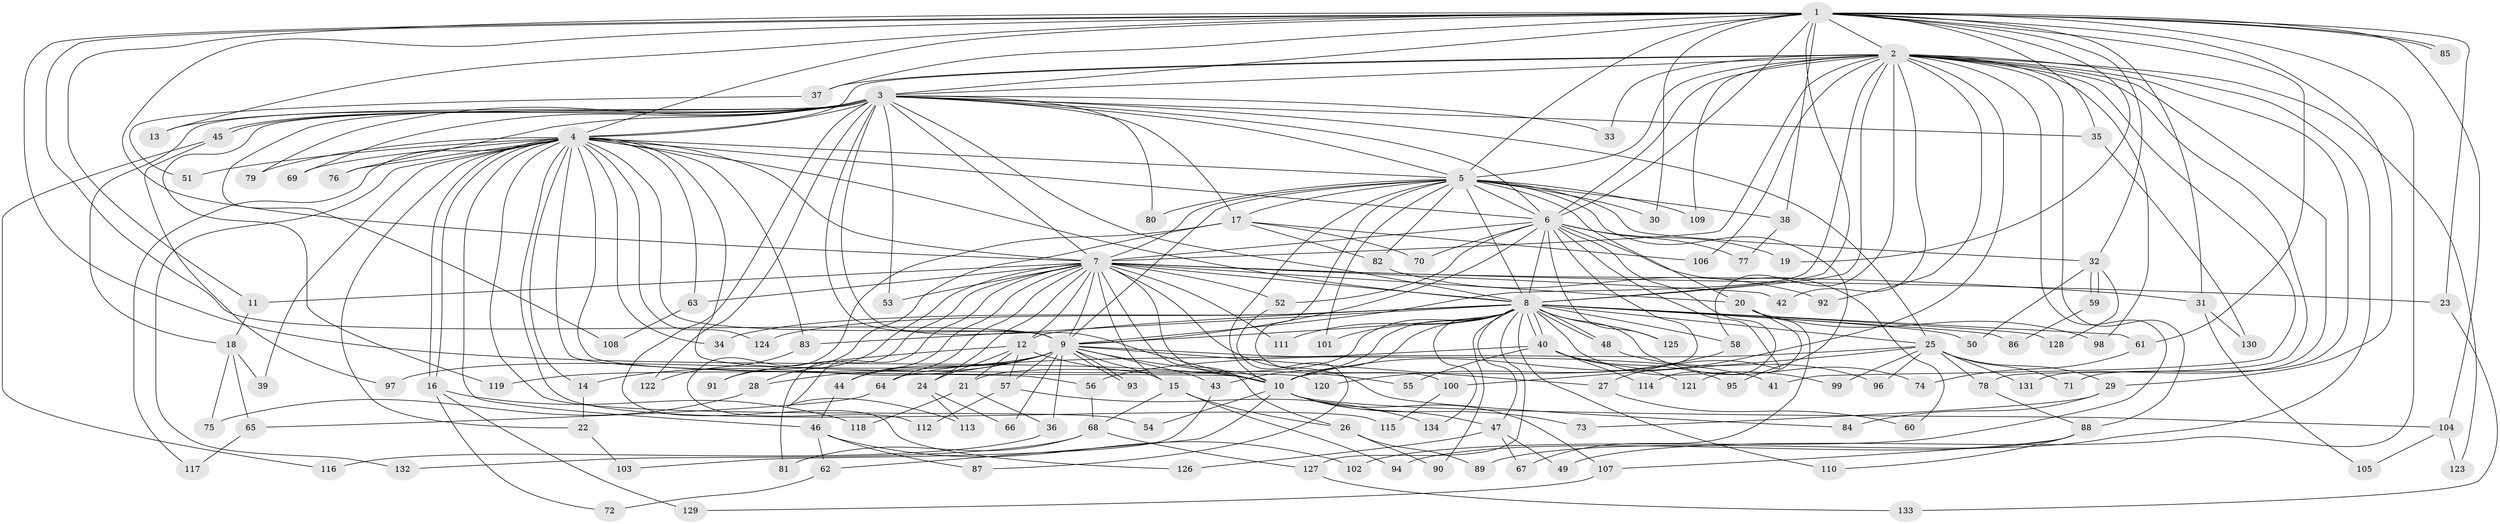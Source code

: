 // Generated by graph-tools (version 1.1) at 2025/14/03/09/25 04:14:19]
// undirected, 134 vertices, 293 edges
graph export_dot {
graph [start="1"]
  node [color=gray90,style=filled];
  1;
  2;
  3;
  4;
  5;
  6;
  7;
  8;
  9;
  10;
  11;
  12;
  13;
  14;
  15;
  16;
  17;
  18;
  19;
  20;
  21;
  22;
  23;
  24;
  25;
  26;
  27;
  28;
  29;
  30;
  31;
  32;
  33;
  34;
  35;
  36;
  37;
  38;
  39;
  40;
  41;
  42;
  43;
  44;
  45;
  46;
  47;
  48;
  49;
  50;
  51;
  52;
  53;
  54;
  55;
  56;
  57;
  58;
  59;
  60;
  61;
  62;
  63;
  64;
  65;
  66;
  67;
  68;
  69;
  70;
  71;
  72;
  73;
  74;
  75;
  76;
  77;
  78;
  79;
  80;
  81;
  82;
  83;
  84;
  85;
  86;
  87;
  88;
  89;
  90;
  91;
  92;
  93;
  94;
  95;
  96;
  97;
  98;
  99;
  100;
  101;
  102;
  103;
  104;
  105;
  106;
  107;
  108;
  109;
  110;
  111;
  112;
  113;
  114;
  115;
  116;
  117;
  118;
  119;
  120;
  121;
  122;
  123;
  124;
  125;
  126;
  127;
  128;
  129;
  130;
  131;
  132;
  133;
  134;
  1 -- 2;
  1 -- 3;
  1 -- 4;
  1 -- 5;
  1 -- 6;
  1 -- 7;
  1 -- 8;
  1 -- 9;
  1 -- 10;
  1 -- 11;
  1 -- 13;
  1 -- 19;
  1 -- 23;
  1 -- 29;
  1 -- 30;
  1 -- 31;
  1 -- 32;
  1 -- 35;
  1 -- 37;
  1 -- 38;
  1 -- 49;
  1 -- 61;
  1 -- 85;
  1 -- 85;
  1 -- 104;
  2 -- 3;
  2 -- 4;
  2 -- 5;
  2 -- 6;
  2 -- 7;
  2 -- 8;
  2 -- 9;
  2 -- 10;
  2 -- 33;
  2 -- 37;
  2 -- 41;
  2 -- 42;
  2 -- 58;
  2 -- 71;
  2 -- 78;
  2 -- 88;
  2 -- 89;
  2 -- 92;
  2 -- 98;
  2 -- 102;
  2 -- 106;
  2 -- 109;
  2 -- 123;
  2 -- 131;
  3 -- 4;
  3 -- 5;
  3 -- 6;
  3 -- 7;
  3 -- 8;
  3 -- 9;
  3 -- 10;
  3 -- 13;
  3 -- 17;
  3 -- 18;
  3 -- 25;
  3 -- 33;
  3 -- 35;
  3 -- 45;
  3 -- 45;
  3 -- 53;
  3 -- 69;
  3 -- 76;
  3 -- 79;
  3 -- 80;
  3 -- 108;
  3 -- 119;
  3 -- 122;
  3 -- 126;
  4 -- 5;
  4 -- 6;
  4 -- 7;
  4 -- 8;
  4 -- 9;
  4 -- 10;
  4 -- 14;
  4 -- 16;
  4 -- 16;
  4 -- 22;
  4 -- 34;
  4 -- 39;
  4 -- 46;
  4 -- 51;
  4 -- 54;
  4 -- 56;
  4 -- 63;
  4 -- 69;
  4 -- 76;
  4 -- 79;
  4 -- 83;
  4 -- 115;
  4 -- 117;
  4 -- 120;
  4 -- 124;
  4 -- 132;
  5 -- 6;
  5 -- 7;
  5 -- 8;
  5 -- 9;
  5 -- 10;
  5 -- 17;
  5 -- 20;
  5 -- 30;
  5 -- 32;
  5 -- 38;
  5 -- 80;
  5 -- 82;
  5 -- 95;
  5 -- 100;
  5 -- 101;
  5 -- 109;
  6 -- 7;
  6 -- 8;
  6 -- 9;
  6 -- 10;
  6 -- 19;
  6 -- 27;
  6 -- 52;
  6 -- 60;
  6 -- 70;
  6 -- 77;
  6 -- 114;
  6 -- 125;
  7 -- 8;
  7 -- 9;
  7 -- 10;
  7 -- 11;
  7 -- 12;
  7 -- 15;
  7 -- 20;
  7 -- 23;
  7 -- 24;
  7 -- 26;
  7 -- 28;
  7 -- 31;
  7 -- 42;
  7 -- 44;
  7 -- 52;
  7 -- 53;
  7 -- 63;
  7 -- 64;
  7 -- 81;
  7 -- 84;
  7 -- 111;
  7 -- 113;
  8 -- 9;
  8 -- 10;
  8 -- 12;
  8 -- 21;
  8 -- 25;
  8 -- 34;
  8 -- 40;
  8 -- 40;
  8 -- 43;
  8 -- 47;
  8 -- 48;
  8 -- 48;
  8 -- 50;
  8 -- 58;
  8 -- 61;
  8 -- 74;
  8 -- 83;
  8 -- 86;
  8 -- 90;
  8 -- 99;
  8 -- 101;
  8 -- 110;
  8 -- 111;
  8 -- 124;
  8 -- 125;
  8 -- 127;
  8 -- 128;
  8 -- 134;
  9 -- 10;
  9 -- 14;
  9 -- 15;
  9 -- 27;
  9 -- 28;
  9 -- 36;
  9 -- 41;
  9 -- 43;
  9 -- 44;
  9 -- 57;
  9 -- 66;
  9 -- 93;
  9 -- 93;
  9 -- 97;
  9 -- 119;
  10 -- 47;
  10 -- 54;
  10 -- 62;
  10 -- 73;
  10 -- 104;
  10 -- 107;
  11 -- 18;
  12 -- 21;
  12 -- 24;
  12 -- 55;
  12 -- 57;
  12 -- 91;
  14 -- 22;
  15 -- 26;
  15 -- 68;
  15 -- 94;
  16 -- 72;
  16 -- 118;
  16 -- 129;
  17 -- 70;
  17 -- 82;
  17 -- 91;
  17 -- 106;
  17 -- 112;
  18 -- 39;
  18 -- 65;
  18 -- 75;
  20 -- 67;
  20 -- 98;
  20 -- 121;
  21 -- 36;
  21 -- 118;
  22 -- 103;
  23 -- 133;
  24 -- 66;
  24 -- 113;
  25 -- 29;
  25 -- 56;
  25 -- 71;
  25 -- 78;
  25 -- 96;
  25 -- 99;
  25 -- 100;
  25 -- 131;
  26 -- 89;
  26 -- 90;
  27 -- 60;
  28 -- 75;
  29 -- 73;
  29 -- 84;
  31 -- 105;
  31 -- 130;
  32 -- 50;
  32 -- 59;
  32 -- 59;
  32 -- 128;
  35 -- 130;
  36 -- 116;
  37 -- 51;
  38 -- 77;
  40 -- 55;
  40 -- 64;
  40 -- 95;
  40 -- 114;
  40 -- 121;
  43 -- 103;
  44 -- 46;
  45 -- 97;
  45 -- 116;
  46 -- 62;
  46 -- 87;
  46 -- 102;
  47 -- 49;
  47 -- 67;
  47 -- 126;
  48 -- 96;
  52 -- 87;
  56 -- 68;
  57 -- 112;
  57 -- 134;
  58 -- 120;
  59 -- 86;
  61 -- 74;
  62 -- 72;
  63 -- 108;
  64 -- 65;
  65 -- 117;
  68 -- 81;
  68 -- 127;
  68 -- 132;
  78 -- 88;
  82 -- 92;
  83 -- 122;
  88 -- 94;
  88 -- 107;
  88 -- 110;
  100 -- 115;
  104 -- 105;
  104 -- 123;
  107 -- 129;
  127 -- 133;
}
